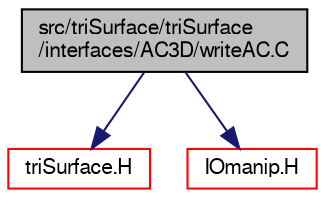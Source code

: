digraph "src/triSurface/triSurface/interfaces/AC3D/writeAC.C"
{
  bgcolor="transparent";
  edge [fontname="FreeSans",fontsize="10",labelfontname="FreeSans",labelfontsize="10"];
  node [fontname="FreeSans",fontsize="10",shape=record];
  Node0 [label="src/triSurface/triSurface\l/interfaces/AC3D/writeAC.C",height=0.2,width=0.4,color="black", fillcolor="grey75", style="filled", fontcolor="black"];
  Node0 -> Node1 [color="midnightblue",fontsize="10",style="solid",fontname="FreeSans"];
  Node1 [label="triSurface.H",height=0.2,width=0.4,color="red",URL="$a17024.html"];
  Node0 -> Node166 [color="midnightblue",fontsize="10",style="solid",fontname="FreeSans"];
  Node166 [label="IOmanip.H",height=0.2,width=0.4,color="red",URL="$a09080.html",tooltip="Istream and Ostream manipulators taking arguments. "];
}
